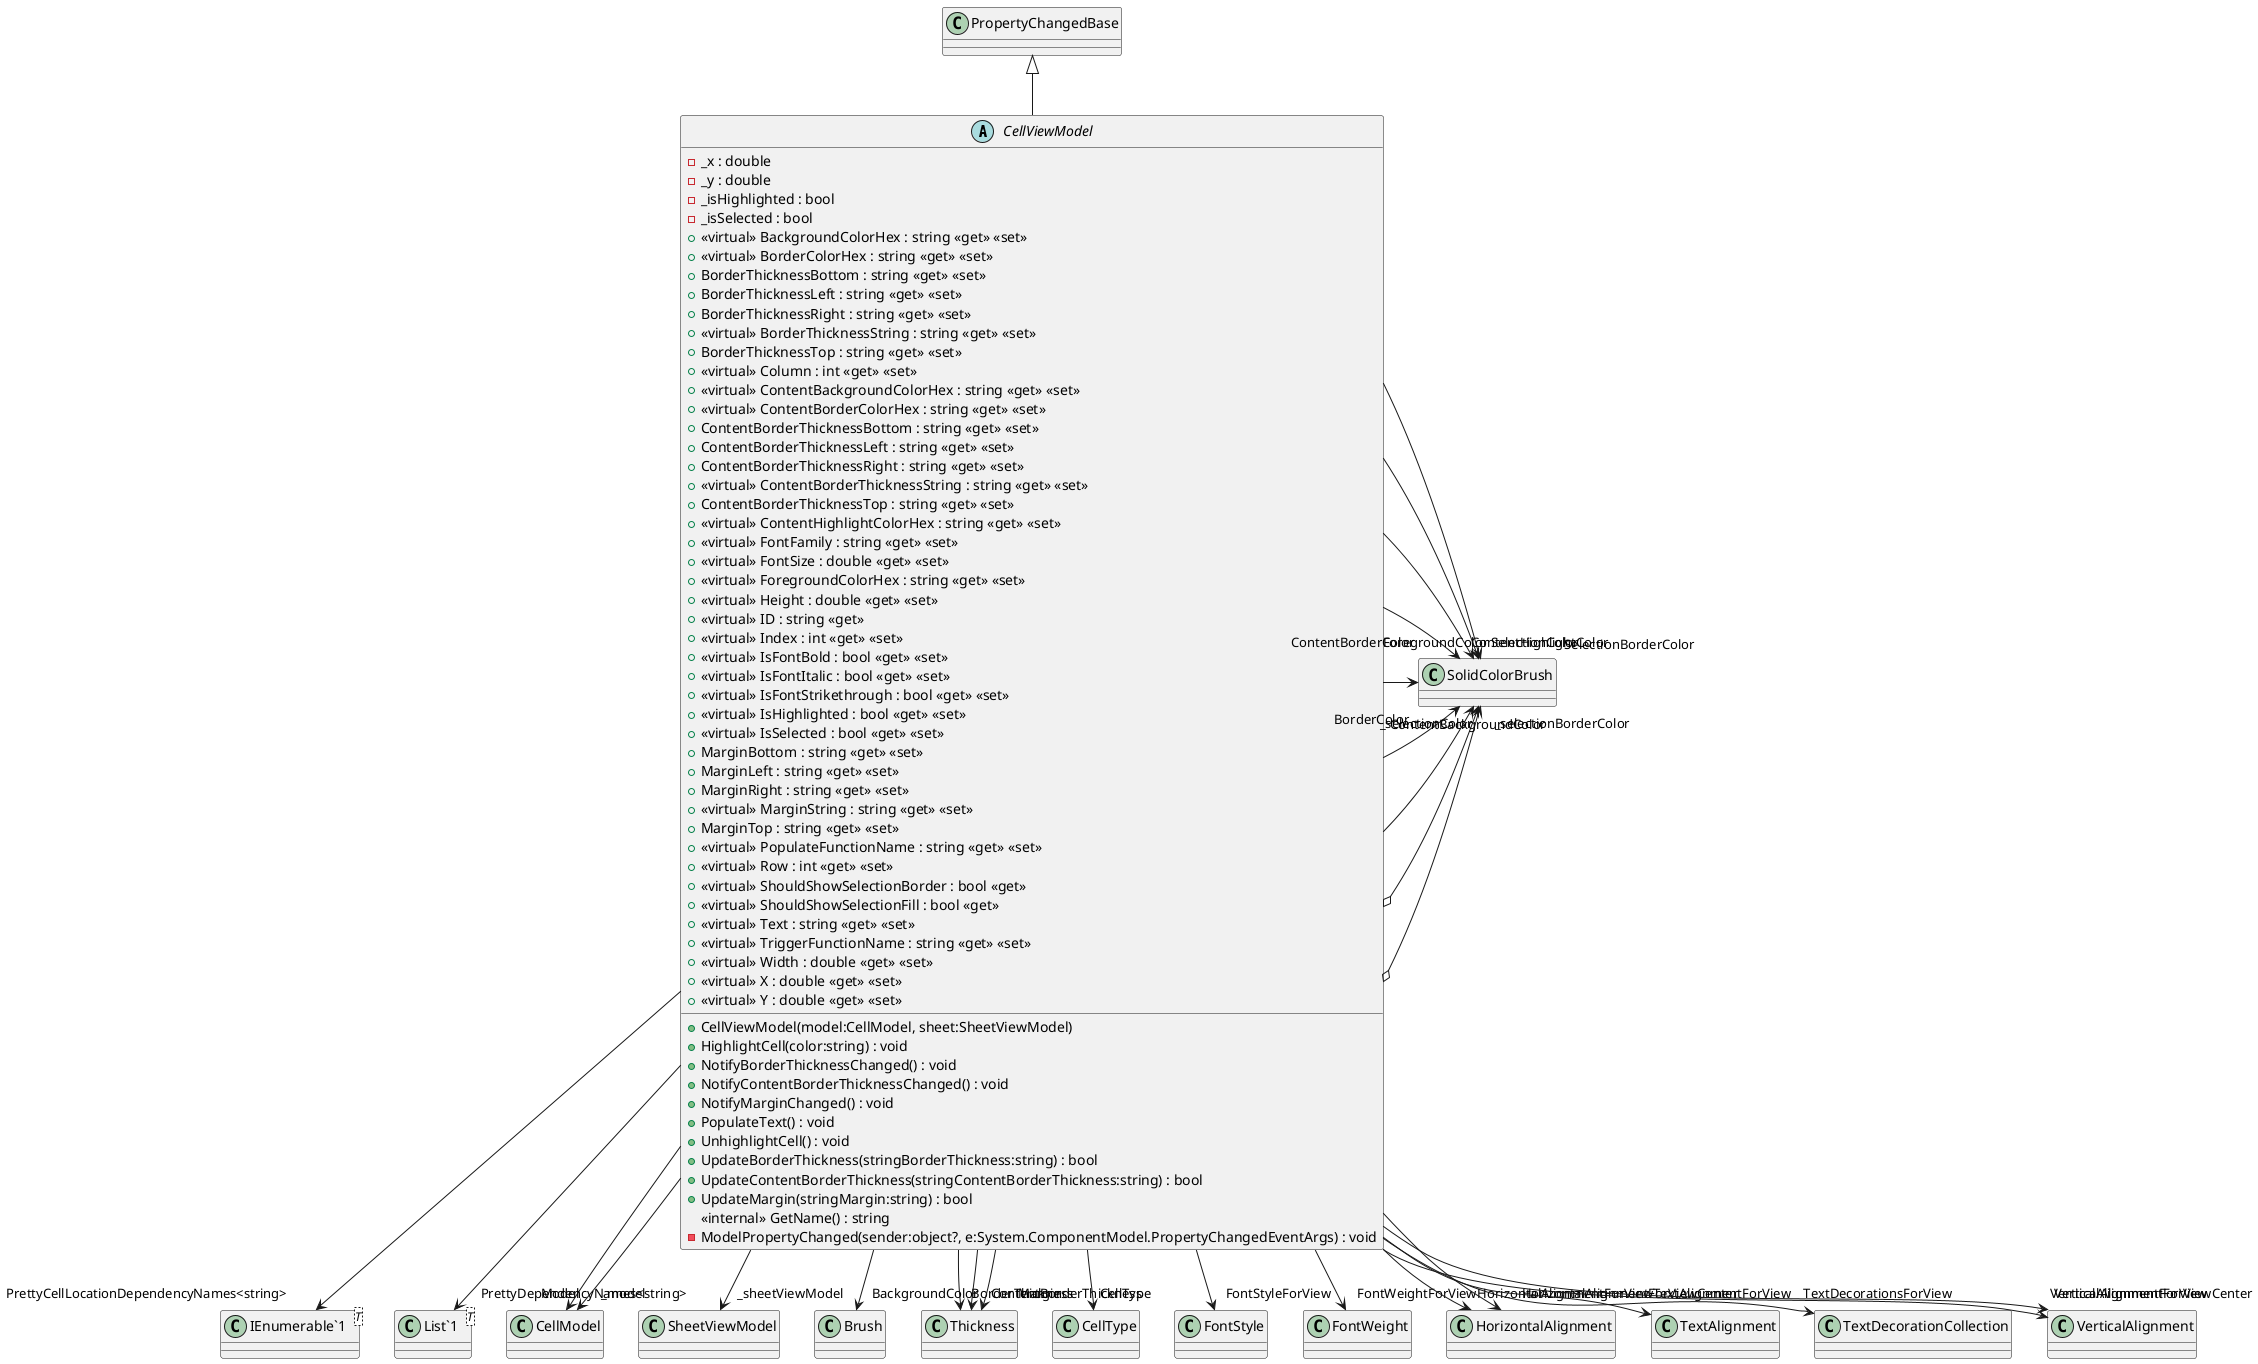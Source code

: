 @startuml
abstract class CellViewModel {
    - _x : double
    - _y : double
    - _isHighlighted : bool
    - _isSelected : bool
    + CellViewModel(model:CellModel, sheet:SheetViewModel)
    + <<virtual>> BackgroundColorHex : string <<get>> <<set>>
    + <<virtual>> BorderColorHex : string <<get>> <<set>>
    + BorderThicknessBottom : string <<get>> <<set>>
    + BorderThicknessLeft : string <<get>> <<set>>
    + BorderThicknessRight : string <<get>> <<set>>
    + <<virtual>> BorderThicknessString : string <<get>> <<set>>
    + BorderThicknessTop : string <<get>> <<set>>
    + <<virtual>> Column : int <<get>> <<set>>
    + <<virtual>> ContentBackgroundColorHex : string <<get>> <<set>>
    + <<virtual>> ContentBorderColorHex : string <<get>> <<set>>
    + ContentBorderThicknessBottom : string <<get>> <<set>>
    + ContentBorderThicknessLeft : string <<get>> <<set>>
    + ContentBorderThicknessRight : string <<get>> <<set>>
    + <<virtual>> ContentBorderThicknessString : string <<get>> <<set>>
    + ContentBorderThicknessTop : string <<get>> <<set>>
    + <<virtual>> ContentHighlightColorHex : string <<get>> <<set>>
    + <<virtual>> FontFamily : string <<get>> <<set>>
    + <<virtual>> FontSize : double <<get>> <<set>>
    + <<virtual>> ForegroundColorHex : string <<get>> <<set>>
    + <<virtual>> Height : double <<get>> <<set>>
    + <<virtual>> ID : string <<get>>
    + <<virtual>> Index : int <<get>> <<set>>
    + <<virtual>> IsFontBold : bool <<get>> <<set>>
    + <<virtual>> IsFontItalic : bool <<get>> <<set>>
    + <<virtual>> IsFontStrikethrough : bool <<get>> <<set>>
    + <<virtual>> IsHighlighted : bool <<get>> <<set>>
    + <<virtual>> IsSelected : bool <<get>> <<set>>
    + MarginBottom : string <<get>> <<set>>
    + MarginLeft : string <<get>> <<set>>
    + MarginRight : string <<get>> <<set>>
    + <<virtual>> MarginString : string <<get>> <<set>>
    + MarginTop : string <<get>> <<set>>
    + <<virtual>> PopulateFunctionName : string <<get>> <<set>>
    + <<virtual>> Row : int <<get>> <<set>>
    + <<virtual>> ShouldShowSelectionBorder : bool <<get>>
    + <<virtual>> ShouldShowSelectionFill : bool <<get>>
    + <<virtual>> Text : string <<get>> <<set>>
    + <<virtual>> TriggerFunctionName : string <<get>> <<set>>
    + <<virtual>> Width : double <<get>> <<set>>
    + <<virtual>> X : double <<get>> <<set>>
    + <<virtual>> Y : double <<get>> <<set>>
    + HighlightCell(color:string) : void
    + NotifyBorderThicknessChanged() : void
    + NotifyContentBorderThicknessChanged() : void
    + NotifyMarginChanged() : void
    + PopulateText() : void
    + UnhighlightCell() : void
    + UpdateBorderThickness(stringBorderThickness:string) : bool
    + UpdateContentBorderThickness(stringContentBorderThickness:string) : bool
    + UpdateMargin(stringMargin:string) : bool
    <<internal>> GetName() : string
    - ModelPropertyChanged(sender:object?, e:System.ComponentModel.PropertyChangedEventArgs) : void
}
class "IEnumerable`1"<T> {
}
class "List`1"<T> {
}
PropertyChangedBase <|-- CellViewModel
CellViewModel --> "_model" CellModel
CellViewModel --> "_sheetViewModel" SheetViewModel
CellViewModel o-> "_selectionBorderColor" SolidColorBrush
CellViewModel o-> "_selectionColor" SolidColorBrush
CellViewModel --> "BackgroundColor" Brush
CellViewModel --> "BorderColor" SolidColorBrush
CellViewModel --> "BorderThickness" Thickness
CellViewModel --> "CellType" CellType
CellViewModel --> "ContentBackgroundColor" SolidColorBrush
CellViewModel --> "ContentBorderColor" SolidColorBrush
CellViewModel --> "ContentBorderThickness" Thickness
CellViewModel --> "ContentHighlightColor" SolidColorBrush
CellViewModel --> "FontStyleForView" FontStyle
CellViewModel --> "FontWeightForView" FontWeight
CellViewModel --> "ForegroundColor" SolidColorBrush
CellViewModel --> "HorizontalAlignmentForView" HorizontalAlignment
CellViewModel --> "HorizontalAlignmentForViewCenter" HorizontalAlignment
CellViewModel --> "Margin" Thickness
CellViewModel --> "Model" CellModel
CellViewModel --> "PrettyCellLocationDependencyNames<string>" "IEnumerable`1"
CellViewModel --> "PrettyDependencyNames<string>" "List`1"
CellViewModel --> "SelectionBorderColor" SolidColorBrush
CellViewModel --> "SelectionColor" SolidColorBrush
CellViewModel --> "TextAlignmentForView" TextAlignment
CellViewModel --> "TextDecorationsForView" TextDecorationCollection
CellViewModel --> "VerticalAlignmentForView" VerticalAlignment
CellViewModel --> "VerticalAlignmentForViewCenter" VerticalAlignment
@enduml
